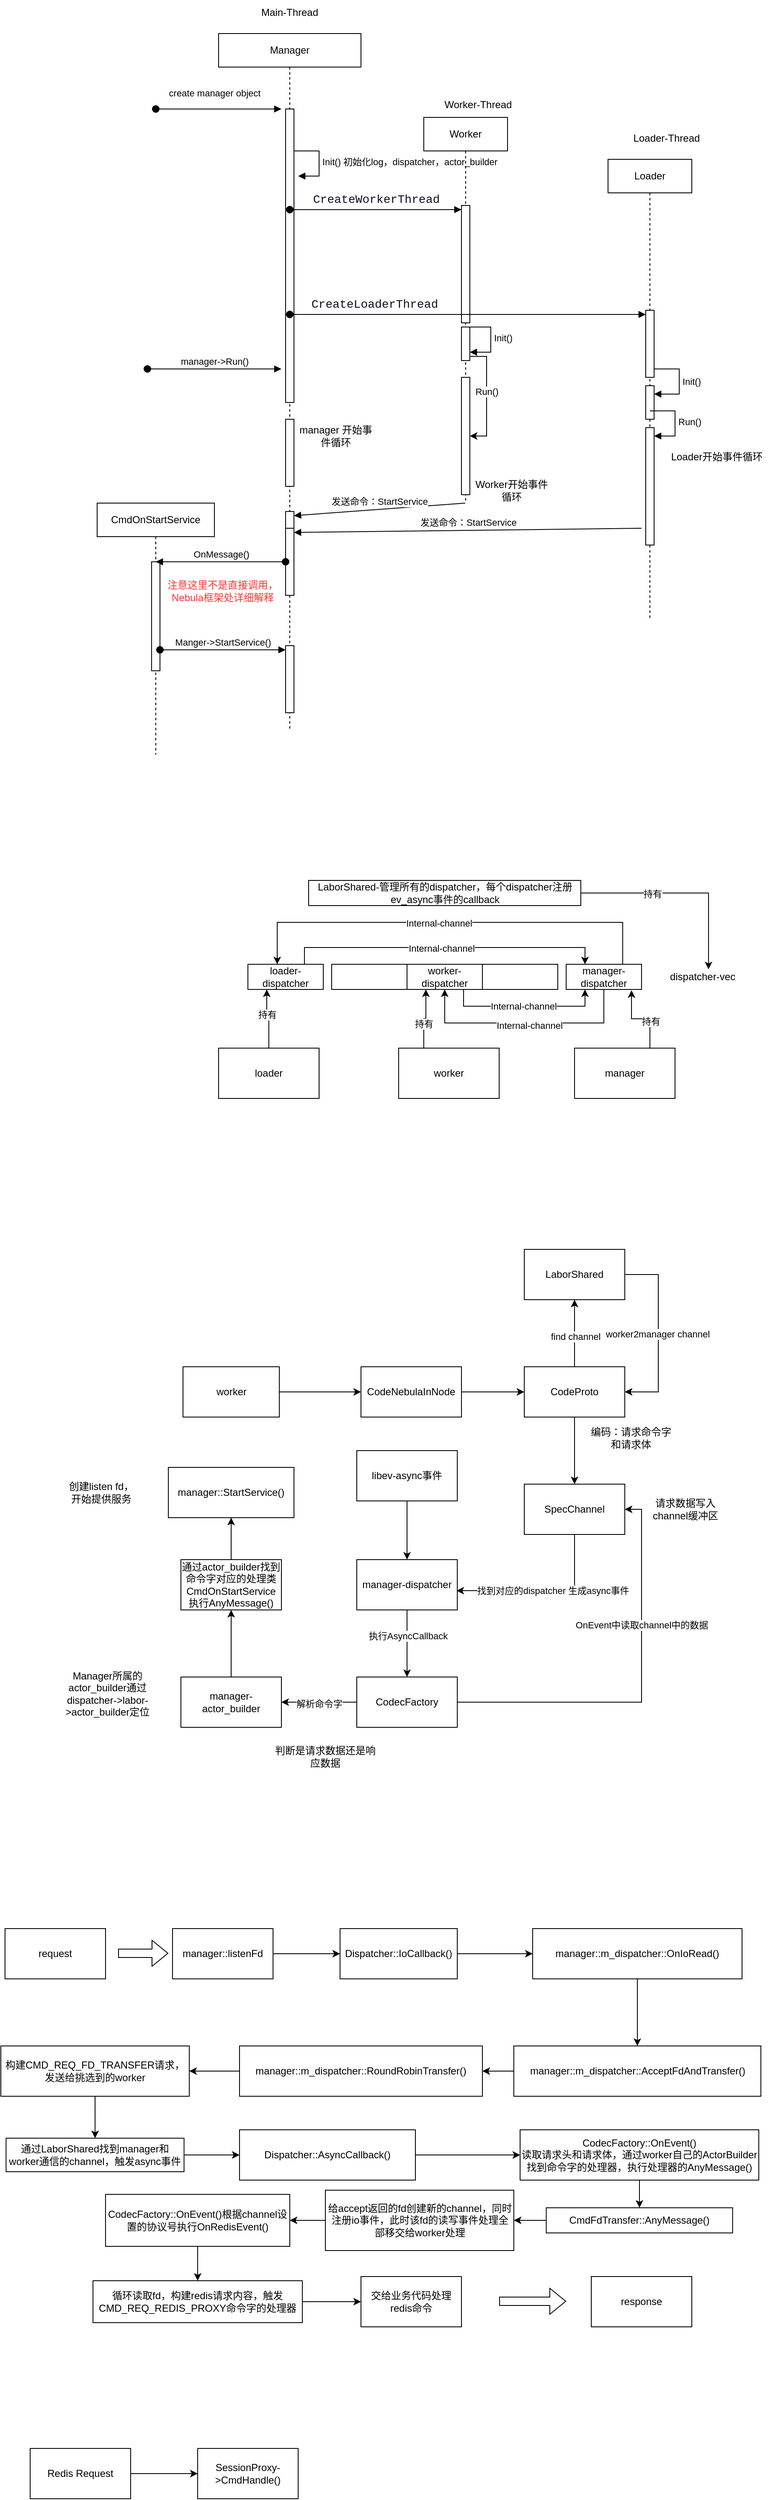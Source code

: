 <mxfile version="22.1.2" type="github">
  <diagram name="第 1 页" id="exQQPddznj57JsKQ9eLf">
    <mxGraphModel dx="2261" dy="841" grid="1" gridSize="10" guides="1" tooltips="1" connect="1" arrows="1" fold="1" page="1" pageScale="1" pageWidth="827" pageHeight="1169" math="0" shadow="0">
      <root>
        <mxCell id="0" />
        <mxCell id="1" parent="0" />
        <mxCell id="TXQwF1Fj1RK-C48ThL0Z-1" value="Manager" style="shape=umlLifeline;perimeter=lifelinePerimeter;whiteSpace=wrap;html=1;container=1;dropTarget=0;collapsible=0;recursiveResize=0;outlineConnect=0;portConstraint=eastwest;newEdgeStyle={&quot;curved&quot;:0,&quot;rounded&quot;:0};" vertex="1" parent="1">
          <mxGeometry x="5" y="300" width="170" height="830" as="geometry" />
        </mxCell>
        <mxCell id="TXQwF1Fj1RK-C48ThL0Z-2" value="" style="html=1;points=[[0,0,0,0,5],[0,1,0,0,-5],[1,0,0,0,5],[1,1,0,0,-5]];perimeter=orthogonalPerimeter;outlineConnect=0;targetShapes=umlLifeline;portConstraint=eastwest;newEdgeStyle={&quot;curved&quot;:0,&quot;rounded&quot;:0};" vertex="1" parent="TXQwF1Fj1RK-C48ThL0Z-1">
          <mxGeometry x="80" y="90" width="10" height="350" as="geometry" />
        </mxCell>
        <mxCell id="TXQwF1Fj1RK-C48ThL0Z-30" value="" style="html=1;points=[[0,0,0,0,5],[0,1,0,0,-5],[1,0,0,0,5],[1,1,0,0,-5]];perimeter=orthogonalPerimeter;outlineConnect=0;targetShapes=umlLifeline;portConstraint=eastwest;newEdgeStyle={&quot;curved&quot;:0,&quot;rounded&quot;:0};" vertex="1" parent="TXQwF1Fj1RK-C48ThL0Z-1">
          <mxGeometry x="80" y="460" width="10" height="80" as="geometry" />
        </mxCell>
        <mxCell id="TXQwF1Fj1RK-C48ThL0Z-32" value="manager 开始事件循环" style="text;html=1;strokeColor=none;fillColor=none;align=center;verticalAlign=middle;whiteSpace=wrap;rounded=0;" vertex="1" parent="TXQwF1Fj1RK-C48ThL0Z-1">
          <mxGeometry x="90" y="460" width="100" height="40" as="geometry" />
        </mxCell>
        <mxCell id="TXQwF1Fj1RK-C48ThL0Z-35" value="Init() 初始化log，dispatcher，actor_builder" style="html=1;align=left;spacingLeft=2;endArrow=block;rounded=0;edgeStyle=orthogonalEdgeStyle;curved=0;rounded=0;" edge="1" parent="TXQwF1Fj1RK-C48ThL0Z-1">
          <mxGeometry x="0.012" relative="1" as="geometry">
            <mxPoint x="90" y="140" as="sourcePoint" />
            <Array as="points">
              <mxPoint x="120" y="140" />
              <mxPoint x="120" y="170" />
            </Array>
            <mxPoint x="95" y="170" as="targetPoint" />
            <mxPoint as="offset" />
          </mxGeometry>
        </mxCell>
        <mxCell id="TXQwF1Fj1RK-C48ThL0Z-44" value="" style="html=1;points=[[0,0,0,0,5],[0,1,0,0,-5],[1,0,0,0,5],[1,1,0,0,-5]];perimeter=orthogonalPerimeter;outlineConnect=0;targetShapes=umlLifeline;portConstraint=eastwest;newEdgeStyle={&quot;curved&quot;:0,&quot;rounded&quot;:0};" vertex="1" parent="TXQwF1Fj1RK-C48ThL0Z-1">
          <mxGeometry x="80" y="570" width="10" height="80" as="geometry" />
        </mxCell>
        <mxCell id="TXQwF1Fj1RK-C48ThL0Z-3" value="Worker" style="shape=umlLifeline;perimeter=lifelinePerimeter;whiteSpace=wrap;html=1;container=1;dropTarget=0;collapsible=0;recursiveResize=0;outlineConnect=0;portConstraint=eastwest;newEdgeStyle={&quot;curved&quot;:0,&quot;rounded&quot;:0};" vertex="1" parent="1">
          <mxGeometry x="250" y="400" width="100" height="460" as="geometry" />
        </mxCell>
        <mxCell id="TXQwF1Fj1RK-C48ThL0Z-6" value="" style="html=1;points=[[0,0,0,0,5],[0,1,0,0,-5],[1,0,0,0,5],[1,1,0,0,-5]];perimeter=orthogonalPerimeter;outlineConnect=0;targetShapes=umlLifeline;portConstraint=eastwest;newEdgeStyle={&quot;curved&quot;:0,&quot;rounded&quot;:0};" vertex="1" parent="TXQwF1Fj1RK-C48ThL0Z-3">
          <mxGeometry x="45" y="105" width="10" height="140" as="geometry" />
        </mxCell>
        <mxCell id="TXQwF1Fj1RK-C48ThL0Z-11" value="" style="html=1;points=[[0,0,0,0,5],[0,1,0,0,-5],[1,0,0,0,5],[1,1,0,0,-5]];perimeter=orthogonalPerimeter;outlineConnect=0;targetShapes=umlLifeline;portConstraint=eastwest;newEdgeStyle={&quot;curved&quot;:0,&quot;rounded&quot;:0};" vertex="1" parent="TXQwF1Fj1RK-C48ThL0Z-3">
          <mxGeometry x="45" y="250" width="10" height="40" as="geometry" />
        </mxCell>
        <mxCell id="TXQwF1Fj1RK-C48ThL0Z-22" style="edgeStyle=orthogonalEdgeStyle;rounded=0;orthogonalLoop=1;jettySize=auto;html=1;curved=0;exitX=1;exitY=1;exitDx=0;exitDy=-5;exitPerimeter=0;" edge="1" parent="TXQwF1Fj1RK-C48ThL0Z-3" source="TXQwF1Fj1RK-C48ThL0Z-11" target="TXQwF1Fj1RK-C48ThL0Z-13">
          <mxGeometry relative="1" as="geometry" />
        </mxCell>
        <mxCell id="TXQwF1Fj1RK-C48ThL0Z-23" value="Run()" style="edgeLabel;html=1;align=center;verticalAlign=middle;resizable=0;points=[];" vertex="1" connectable="0" parent="TXQwF1Fj1RK-C48ThL0Z-22">
          <mxGeometry x="-0.086" relative="1" as="geometry">
            <mxPoint as="offset" />
          </mxGeometry>
        </mxCell>
        <mxCell id="TXQwF1Fj1RK-C48ThL0Z-13" value="" style="html=1;points=[[0,0,0,0,5],[0,1,0,0,-5],[1,0,0,0,5],[1,1,0,0,-5]];perimeter=orthogonalPerimeter;outlineConnect=0;targetShapes=umlLifeline;portConstraint=eastwest;newEdgeStyle={&quot;curved&quot;:0,&quot;rounded&quot;:0};" vertex="1" parent="TXQwF1Fj1RK-C48ThL0Z-3">
          <mxGeometry x="45" y="310" width="10" height="140" as="geometry" />
        </mxCell>
        <mxCell id="TXQwF1Fj1RK-C48ThL0Z-4" value="Loader" style="shape=umlLifeline;perimeter=lifelinePerimeter;whiteSpace=wrap;html=1;container=1;dropTarget=0;collapsible=0;recursiveResize=0;outlineConnect=0;portConstraint=eastwest;newEdgeStyle={&quot;curved&quot;:0,&quot;rounded&quot;:0};" vertex="1" parent="1">
          <mxGeometry x="470" y="450" width="100" height="550" as="geometry" />
        </mxCell>
        <mxCell id="TXQwF1Fj1RK-C48ThL0Z-8" value="" style="html=1;points=[[0,0,0,0,5],[0,1,0,0,-5],[1,0,0,0,5],[1,1,0,0,-5]];perimeter=orthogonalPerimeter;outlineConnect=0;targetShapes=umlLifeline;portConstraint=eastwest;newEdgeStyle={&quot;curved&quot;:0,&quot;rounded&quot;:0};" vertex="1" parent="TXQwF1Fj1RK-C48ThL0Z-4">
          <mxGeometry x="45" y="180" width="10" height="80" as="geometry" />
        </mxCell>
        <mxCell id="TXQwF1Fj1RK-C48ThL0Z-15" value="" style="html=1;points=[[0,0,0,0,5],[0,1,0,0,-5],[1,0,0,0,5],[1,1,0,0,-5]];perimeter=orthogonalPerimeter;outlineConnect=0;targetShapes=umlLifeline;portConstraint=eastwest;newEdgeStyle={&quot;curved&quot;:0,&quot;rounded&quot;:0};" vertex="1" parent="TXQwF1Fj1RK-C48ThL0Z-4">
          <mxGeometry x="45" y="270" width="10" height="40" as="geometry" />
        </mxCell>
        <mxCell id="TXQwF1Fj1RK-C48ThL0Z-16" value="Init()" style="html=1;align=left;spacingLeft=2;endArrow=block;rounded=0;edgeStyle=orthogonalEdgeStyle;curved=0;rounded=0;" edge="1" target="TXQwF1Fj1RK-C48ThL0Z-15" parent="TXQwF1Fj1RK-C48ThL0Z-4">
          <mxGeometry relative="1" as="geometry">
            <mxPoint x="55" y="250" as="sourcePoint" />
            <Array as="points">
              <mxPoint x="85" y="280" />
            </Array>
            <mxPoint as="offset" />
          </mxGeometry>
        </mxCell>
        <mxCell id="TXQwF1Fj1RK-C48ThL0Z-17" value="" style="html=1;points=[[0,0,0,0,5],[0,1,0,0,-5],[1,0,0,0,5],[1,1,0,0,-5]];perimeter=orthogonalPerimeter;outlineConnect=0;targetShapes=umlLifeline;portConstraint=eastwest;newEdgeStyle={&quot;curved&quot;:0,&quot;rounded&quot;:0};" vertex="1" parent="TXQwF1Fj1RK-C48ThL0Z-4">
          <mxGeometry x="45" y="320" width="10" height="140" as="geometry" />
        </mxCell>
        <mxCell id="TXQwF1Fj1RK-C48ThL0Z-7" value="&lt;div style=&quot;font-family: Consolas, &amp;quot;Courier New&amp;quot;, monospace; font-size: 14px; line-height: 19px;&quot;&gt;&lt;font color=&quot;#100d23&quot; style=&quot;background-color: rgb(255, 255, 255);&quot;&gt;CreateWorkerThread&lt;/font&gt;&lt;/div&gt;" style="html=1;verticalAlign=bottom;startArrow=oval;endArrow=block;startSize=8;curved=0;rounded=0;entryX=0;entryY=0;entryDx=0;entryDy=5;" edge="1" target="TXQwF1Fj1RK-C48ThL0Z-6" parent="1" source="TXQwF1Fj1RK-C48ThL0Z-1">
          <mxGeometry x="0.002" relative="1" as="geometry">
            <mxPoint x="225" y="325" as="sourcePoint" />
            <mxPoint as="offset" />
          </mxGeometry>
        </mxCell>
        <mxCell id="TXQwF1Fj1RK-C48ThL0Z-9" value="&lt;div style=&quot;font-family: Consolas, &amp;quot;Courier New&amp;quot;, monospace; font-size: 14px; line-height: 19px;&quot;&gt;&lt;font color=&quot;#100d23&quot; style=&quot;background-color: rgb(255, 255, 255);&quot;&gt;CreateLoaderThread&lt;/font&gt;&lt;/div&gt;" style="html=1;verticalAlign=bottom;startArrow=oval;endArrow=block;startSize=8;curved=0;rounded=0;entryX=0;entryY=0;entryDx=0;entryDy=5;" edge="1" target="TXQwF1Fj1RK-C48ThL0Z-8" parent="1" source="TXQwF1Fj1RK-C48ThL0Z-1">
          <mxGeometry x="-0.525" relative="1" as="geometry">
            <mxPoint x="445" y="415" as="sourcePoint" />
            <mxPoint as="offset" />
          </mxGeometry>
        </mxCell>
        <mxCell id="TXQwF1Fj1RK-C48ThL0Z-19" value="Main-Thread" style="text;html=1;strokeColor=none;fillColor=none;align=center;verticalAlign=middle;whiteSpace=wrap;rounded=0;" vertex="1" parent="1">
          <mxGeometry x="40" y="260" width="100" height="30" as="geometry" />
        </mxCell>
        <mxCell id="TXQwF1Fj1RK-C48ThL0Z-20" value="Worker-Thread" style="text;html=1;strokeColor=none;fillColor=none;align=center;verticalAlign=middle;whiteSpace=wrap;rounded=0;" vertex="1" parent="1">
          <mxGeometry x="260" y="370" width="110" height="30" as="geometry" />
        </mxCell>
        <mxCell id="TXQwF1Fj1RK-C48ThL0Z-21" value="Loader-Thread" style="text;html=1;strokeColor=none;fillColor=none;align=center;verticalAlign=middle;whiteSpace=wrap;rounded=0;" vertex="1" parent="1">
          <mxGeometry x="490" y="410" width="100" height="30" as="geometry" />
        </mxCell>
        <mxCell id="TXQwF1Fj1RK-C48ThL0Z-28" value="create manager object" style="html=1;verticalAlign=bottom;startArrow=oval;startFill=1;endArrow=block;startSize=8;curved=0;rounded=0;" edge="1" parent="1">
          <mxGeometry x="-0.067" y="10" width="60" relative="1" as="geometry">
            <mxPoint x="-70" y="390" as="sourcePoint" />
            <mxPoint x="80" y="390" as="targetPoint" />
            <mxPoint as="offset" />
          </mxGeometry>
        </mxCell>
        <mxCell id="TXQwF1Fj1RK-C48ThL0Z-31" value="manager-&amp;gt;Run()" style="html=1;verticalAlign=bottom;startArrow=oval;startFill=1;endArrow=block;startSize=8;curved=0;rounded=0;" edge="1" parent="1">
          <mxGeometry width="60" relative="1" as="geometry">
            <mxPoint x="-80" y="700" as="sourcePoint" />
            <mxPoint x="80" y="700" as="targetPoint" />
          </mxGeometry>
        </mxCell>
        <mxCell id="TXQwF1Fj1RK-C48ThL0Z-37" value="Init()" style="html=1;align=left;spacingLeft=2;endArrow=block;rounded=0;edgeStyle=orthogonalEdgeStyle;curved=0;rounded=0;" edge="1" parent="1">
          <mxGeometry relative="1" as="geometry">
            <mxPoint x="300" y="650" as="sourcePoint" />
            <Array as="points">
              <mxPoint x="330" y="680" />
            </Array>
            <mxPoint x="305" y="680" as="targetPoint" />
          </mxGeometry>
        </mxCell>
        <mxCell id="TXQwF1Fj1RK-C48ThL0Z-41" value="Run()" style="html=1;align=left;spacingLeft=2;endArrow=block;rounded=0;edgeStyle=orthogonalEdgeStyle;curved=0;rounded=0;" edge="1" parent="1">
          <mxGeometry relative="1" as="geometry">
            <mxPoint x="520" y="750" as="sourcePoint" />
            <Array as="points">
              <mxPoint x="550" y="780" />
            </Array>
            <mxPoint x="525" y="780" as="targetPoint" />
          </mxGeometry>
        </mxCell>
        <mxCell id="TXQwF1Fj1RK-C48ThL0Z-42" value="Worker开始事件循环" style="text;html=1;strokeColor=none;fillColor=none;align=center;verticalAlign=middle;whiteSpace=wrap;rounded=0;" vertex="1" parent="1">
          <mxGeometry x="310" y="830" width="90" height="30" as="geometry" />
        </mxCell>
        <mxCell id="TXQwF1Fj1RK-C48ThL0Z-43" value="Loader开始事件循环" style="text;html=1;strokeColor=none;fillColor=none;align=center;verticalAlign=middle;whiteSpace=wrap;rounded=0;" vertex="1" parent="1">
          <mxGeometry x="540" y="790" width="120" height="30" as="geometry" />
        </mxCell>
        <mxCell id="TXQwF1Fj1RK-C48ThL0Z-45" value="发送命令：StartService" style="html=1;verticalAlign=bottom;endArrow=block;curved=0;rounded=0;entryX=1;entryY=0;entryDx=0;entryDy=5;" edge="1" target="TXQwF1Fj1RK-C48ThL0Z-44" parent="1" source="TXQwF1Fj1RK-C48ThL0Z-3">
          <mxGeometry relative="1" as="geometry">
            <mxPoint x="165" y="805" as="sourcePoint" />
          </mxGeometry>
        </mxCell>
        <mxCell id="TXQwF1Fj1RK-C48ThL0Z-47" value="" style="html=1;points=[[0,0,0,0,5],[0,1,0,0,-5],[1,0,0,0,5],[1,1,0,0,-5]];perimeter=orthogonalPerimeter;outlineConnect=0;targetShapes=umlLifeline;portConstraint=eastwest;newEdgeStyle={&quot;curved&quot;:0,&quot;rounded&quot;:0};" vertex="1" parent="1">
          <mxGeometry x="85" y="890" width="10" height="80" as="geometry" />
        </mxCell>
        <mxCell id="TXQwF1Fj1RK-C48ThL0Z-48" value="发送命令：StartService" style="html=1;verticalAlign=bottom;endArrow=block;curved=0;rounded=0;entryX=1;entryY=0;entryDx=0;entryDy=5;" edge="1" target="TXQwF1Fj1RK-C48ThL0Z-47" parent="1">
          <mxGeometry relative="1" as="geometry">
            <mxPoint x="510" y="890" as="sourcePoint" />
          </mxGeometry>
        </mxCell>
        <mxCell id="TXQwF1Fj1RK-C48ThL0Z-51" value="CmdOnStartService" style="shape=umlLifeline;perimeter=lifelinePerimeter;whiteSpace=wrap;html=1;container=1;dropTarget=0;collapsible=0;recursiveResize=0;outlineConnect=0;portConstraint=eastwest;newEdgeStyle={&quot;curved&quot;:0,&quot;rounded&quot;:0};" vertex="1" parent="1">
          <mxGeometry x="-140" y="860" width="140" height="300" as="geometry" />
        </mxCell>
        <mxCell id="TXQwF1Fj1RK-C48ThL0Z-53" value="" style="html=1;points=[[0,0,0,0,5],[0,1,0,0,-5],[1,0,0,0,5],[1,1,0,0,-5]];perimeter=orthogonalPerimeter;outlineConnect=0;targetShapes=umlLifeline;portConstraint=eastwest;newEdgeStyle={&quot;curved&quot;:0,&quot;rounded&quot;:0};" vertex="1" parent="TXQwF1Fj1RK-C48ThL0Z-51">
          <mxGeometry x="65" y="70" width="10" height="130" as="geometry" />
        </mxCell>
        <mxCell id="TXQwF1Fj1RK-C48ThL0Z-52" value="OnMessage()" style="html=1;verticalAlign=bottom;startArrow=oval;startFill=1;endArrow=block;startSize=8;curved=0;rounded=0;" edge="1" parent="1" source="TXQwF1Fj1RK-C48ThL0Z-47" target="TXQwF1Fj1RK-C48ThL0Z-51">
          <mxGeometry width="60" relative="1" as="geometry">
            <mxPoint x="-10" y="990" as="sourcePoint" />
            <mxPoint x="30" y="1060" as="targetPoint" />
          </mxGeometry>
        </mxCell>
        <mxCell id="TXQwF1Fj1RK-C48ThL0Z-54" value="&lt;font color=&quot;#ff3333&quot;&gt;注意这里不是直接调用，Nebula框架处详细解释&lt;/font&gt;" style="text;html=1;strokeColor=none;fillColor=none;align=center;verticalAlign=middle;whiteSpace=wrap;rounded=0;" vertex="1" parent="1">
          <mxGeometry x="-65" y="940" width="150" height="50" as="geometry" />
        </mxCell>
        <mxCell id="TXQwF1Fj1RK-C48ThL0Z-55" value="" style="html=1;points=[[0,0,0,0,5],[0,1,0,0,-5],[1,0,0,0,5],[1,1,0,0,-5]];perimeter=orthogonalPerimeter;outlineConnect=0;targetShapes=umlLifeline;portConstraint=eastwest;newEdgeStyle={&quot;curved&quot;:0,&quot;rounded&quot;:0};" vertex="1" parent="1">
          <mxGeometry x="85" y="1030" width="10" height="80" as="geometry" />
        </mxCell>
        <mxCell id="TXQwF1Fj1RK-C48ThL0Z-56" value="Manger-&amp;gt;StartService()" style="html=1;verticalAlign=bottom;startArrow=oval;endArrow=block;startSize=8;curved=0;rounded=0;entryX=0;entryY=0;entryDx=0;entryDy=5;" edge="1" target="TXQwF1Fj1RK-C48ThL0Z-55" parent="1">
          <mxGeometry relative="1" as="geometry">
            <mxPoint x="-65" y="1035" as="sourcePoint" />
            <mxPoint as="offset" />
          </mxGeometry>
        </mxCell>
        <mxCell id="TXQwF1Fj1RK-C48ThL0Z-57" value="LaborShared-管理所有的dispatcher，每个dispatcher注册ev_async事件的callback" style="rounded=0;whiteSpace=wrap;html=1;" vertex="1" parent="1">
          <mxGeometry x="112.5" y="1310" width="325" height="30" as="geometry" />
        </mxCell>
        <mxCell id="TXQwF1Fj1RK-C48ThL0Z-58" value="" style="rounded=0;whiteSpace=wrap;html=1;" vertex="1" parent="1">
          <mxGeometry x="140" y="1410" width="270" height="30" as="geometry" />
        </mxCell>
        <mxCell id="TXQwF1Fj1RK-C48ThL0Z-72" style="edgeStyle=orthogonalEdgeStyle;rounded=0;orthogonalLoop=1;jettySize=auto;html=1;exitX=0.75;exitY=0;exitDx=0;exitDy=0;entryX=0.25;entryY=0;entryDx=0;entryDy=0;" edge="1" parent="1" source="TXQwF1Fj1RK-C48ThL0Z-59" target="TXQwF1Fj1RK-C48ThL0Z-61">
          <mxGeometry relative="1" as="geometry" />
        </mxCell>
        <mxCell id="TXQwF1Fj1RK-C48ThL0Z-74" value="Internal-channel" style="edgeLabel;html=1;align=center;verticalAlign=middle;resizable=0;points=[];" vertex="1" connectable="0" parent="TXQwF1Fj1RK-C48ThL0Z-72">
          <mxGeometry x="-0.027" y="-1" relative="1" as="geometry">
            <mxPoint x="1" as="offset" />
          </mxGeometry>
        </mxCell>
        <mxCell id="TXQwF1Fj1RK-C48ThL0Z-59" value="loader-dispatcher" style="rounded=0;whiteSpace=wrap;html=1;" vertex="1" parent="1">
          <mxGeometry x="40" y="1410" width="90" height="30" as="geometry" />
        </mxCell>
        <mxCell id="TXQwF1Fj1RK-C48ThL0Z-66" style="edgeStyle=orthogonalEdgeStyle;rounded=0;orthogonalLoop=1;jettySize=auto;html=1;exitX=0.75;exitY=1;exitDx=0;exitDy=0;entryX=0.25;entryY=1;entryDx=0;entryDy=0;" edge="1" parent="1" source="TXQwF1Fj1RK-C48ThL0Z-60" target="TXQwF1Fj1RK-C48ThL0Z-61">
          <mxGeometry relative="1" as="geometry" />
        </mxCell>
        <mxCell id="TXQwF1Fj1RK-C48ThL0Z-67" value="Internal-channel" style="edgeLabel;html=1;align=center;verticalAlign=middle;resizable=0;points=[];" vertex="1" connectable="0" parent="TXQwF1Fj1RK-C48ThL0Z-66">
          <mxGeometry x="-0.011" relative="1" as="geometry">
            <mxPoint as="offset" />
          </mxGeometry>
        </mxCell>
        <mxCell id="TXQwF1Fj1RK-C48ThL0Z-60" value="worker-dispatcher" style="rounded=0;whiteSpace=wrap;html=1;" vertex="1" parent="1">
          <mxGeometry x="230" y="1410" width="90" height="30" as="geometry" />
        </mxCell>
        <mxCell id="TXQwF1Fj1RK-C48ThL0Z-68" style="edgeStyle=orthogonalEdgeStyle;rounded=0;orthogonalLoop=1;jettySize=auto;html=1;exitX=0.5;exitY=1;exitDx=0;exitDy=0;entryX=0.5;entryY=1;entryDx=0;entryDy=0;" edge="1" parent="1" source="TXQwF1Fj1RK-C48ThL0Z-61" target="TXQwF1Fj1RK-C48ThL0Z-60">
          <mxGeometry relative="1" as="geometry">
            <Array as="points">
              <mxPoint x="465" y="1480" />
              <mxPoint x="275" y="1480" />
            </Array>
          </mxGeometry>
        </mxCell>
        <mxCell id="TXQwF1Fj1RK-C48ThL0Z-69" value="Internal-channel" style="edgeLabel;html=1;align=center;verticalAlign=middle;resizable=0;points=[];" vertex="1" connectable="0" parent="TXQwF1Fj1RK-C48ThL0Z-68">
          <mxGeometry x="-0.044" y="3" relative="1" as="geometry">
            <mxPoint as="offset" />
          </mxGeometry>
        </mxCell>
        <mxCell id="TXQwF1Fj1RK-C48ThL0Z-61" value="manager-dispatcher" style="rounded=0;whiteSpace=wrap;html=1;" vertex="1" parent="1">
          <mxGeometry x="420" y="1410" width="90" height="30" as="geometry" />
        </mxCell>
        <mxCell id="TXQwF1Fj1RK-C48ThL0Z-62" value="dispatcher-vec" style="text;html=1;strokeColor=none;fillColor=none;align=center;verticalAlign=middle;whiteSpace=wrap;rounded=0;" vertex="1" parent="1">
          <mxGeometry x="530" y="1415" width="106" height="20" as="geometry" />
        </mxCell>
        <mxCell id="TXQwF1Fj1RK-C48ThL0Z-73" style="edgeStyle=orthogonalEdgeStyle;rounded=0;orthogonalLoop=1;jettySize=auto;html=1;exitX=0.75;exitY=0;exitDx=0;exitDy=0;entryX=0.389;entryY=0;entryDx=0;entryDy=0;entryPerimeter=0;" edge="1" parent="1" source="TXQwF1Fj1RK-C48ThL0Z-61" target="TXQwF1Fj1RK-C48ThL0Z-59">
          <mxGeometry relative="1" as="geometry">
            <Array as="points">
              <mxPoint x="488" y="1360" />
              <mxPoint x="75" y="1360" />
            </Array>
          </mxGeometry>
        </mxCell>
        <mxCell id="TXQwF1Fj1RK-C48ThL0Z-75" value="Internal-channel" style="edgeLabel;html=1;align=center;verticalAlign=middle;resizable=0;points=[];" vertex="1" connectable="0" parent="TXQwF1Fj1RK-C48ThL0Z-73">
          <mxGeometry x="0.052" y="1" relative="1" as="geometry">
            <mxPoint as="offset" />
          </mxGeometry>
        </mxCell>
        <mxCell id="TXQwF1Fj1RK-C48ThL0Z-76" value="manager" style="rounded=0;whiteSpace=wrap;html=1;" vertex="1" parent="1">
          <mxGeometry x="430" y="1510" width="120" height="60" as="geometry" />
        </mxCell>
        <mxCell id="TXQwF1Fj1RK-C48ThL0Z-79" style="edgeStyle=orthogonalEdgeStyle;rounded=0;orthogonalLoop=1;jettySize=auto;html=1;exitX=0.5;exitY=0;exitDx=0;exitDy=0;entryX=0.25;entryY=1;entryDx=0;entryDy=0;" edge="1" parent="1" source="TXQwF1Fj1RK-C48ThL0Z-77" target="TXQwF1Fj1RK-C48ThL0Z-59">
          <mxGeometry relative="1" as="geometry" />
        </mxCell>
        <mxCell id="TXQwF1Fj1RK-C48ThL0Z-80" value="持有" style="edgeLabel;html=1;align=center;verticalAlign=middle;resizable=0;points=[];" vertex="1" connectable="0" parent="TXQwF1Fj1RK-C48ThL0Z-79">
          <mxGeometry x="0.172" y="1" relative="1" as="geometry">
            <mxPoint x="1" as="offset" />
          </mxGeometry>
        </mxCell>
        <mxCell id="TXQwF1Fj1RK-C48ThL0Z-77" value="loader" style="rounded=0;whiteSpace=wrap;html=1;" vertex="1" parent="1">
          <mxGeometry x="5" y="1510" width="120" height="60" as="geometry" />
        </mxCell>
        <mxCell id="TXQwF1Fj1RK-C48ThL0Z-81" style="edgeStyle=orthogonalEdgeStyle;rounded=0;orthogonalLoop=1;jettySize=auto;html=1;exitX=0.25;exitY=0;exitDx=0;exitDy=0;entryX=0.25;entryY=1;entryDx=0;entryDy=0;" edge="1" parent="1" source="TXQwF1Fj1RK-C48ThL0Z-78" target="TXQwF1Fj1RK-C48ThL0Z-60">
          <mxGeometry relative="1" as="geometry" />
        </mxCell>
        <mxCell id="TXQwF1Fj1RK-C48ThL0Z-82" value="持有" style="edgeLabel;html=1;align=center;verticalAlign=middle;resizable=0;points=[];" vertex="1" connectable="0" parent="TXQwF1Fj1RK-C48ThL0Z-81">
          <mxGeometry x="-0.2" relative="1" as="geometry">
            <mxPoint as="offset" />
          </mxGeometry>
        </mxCell>
        <mxCell id="TXQwF1Fj1RK-C48ThL0Z-78" value="worker" style="rounded=0;whiteSpace=wrap;html=1;" vertex="1" parent="1">
          <mxGeometry x="220" y="1510" width="120" height="60" as="geometry" />
        </mxCell>
        <mxCell id="TXQwF1Fj1RK-C48ThL0Z-83" style="edgeStyle=orthogonalEdgeStyle;rounded=0;orthogonalLoop=1;jettySize=auto;html=1;exitX=0.75;exitY=0;exitDx=0;exitDy=0;entryX=0.867;entryY=1.033;entryDx=0;entryDy=0;entryPerimeter=0;" edge="1" parent="1" source="TXQwF1Fj1RK-C48ThL0Z-76" target="TXQwF1Fj1RK-C48ThL0Z-61">
          <mxGeometry relative="1" as="geometry" />
        </mxCell>
        <mxCell id="TXQwF1Fj1RK-C48ThL0Z-84" value="持有" style="edgeLabel;html=1;align=center;verticalAlign=middle;resizable=0;points=[];" vertex="1" connectable="0" parent="TXQwF1Fj1RK-C48ThL0Z-83">
          <mxGeometry x="-0.297" y="-1" relative="1" as="geometry">
            <mxPoint as="offset" />
          </mxGeometry>
        </mxCell>
        <mxCell id="TXQwF1Fj1RK-C48ThL0Z-85" style="edgeStyle=orthogonalEdgeStyle;rounded=0;orthogonalLoop=1;jettySize=auto;html=1;exitX=1;exitY=0.5;exitDx=0;exitDy=0;entryX=0.566;entryY=0.05;entryDx=0;entryDy=0;entryPerimeter=0;" edge="1" parent="1" source="TXQwF1Fj1RK-C48ThL0Z-57" target="TXQwF1Fj1RK-C48ThL0Z-62">
          <mxGeometry relative="1" as="geometry" />
        </mxCell>
        <mxCell id="TXQwF1Fj1RK-C48ThL0Z-86" value="持有" style="edgeLabel;html=1;align=center;verticalAlign=middle;resizable=0;points=[];" vertex="1" connectable="0" parent="TXQwF1Fj1RK-C48ThL0Z-85">
          <mxGeometry x="-0.298" y="-1" relative="1" as="geometry">
            <mxPoint as="offset" />
          </mxGeometry>
        </mxCell>
        <mxCell id="TXQwF1Fj1RK-C48ThL0Z-91" style="edgeStyle=orthogonalEdgeStyle;rounded=0;orthogonalLoop=1;jettySize=auto;html=1;exitX=1;exitY=0.5;exitDx=0;exitDy=0;entryX=0;entryY=0.5;entryDx=0;entryDy=0;" edge="1" parent="1" source="TXQwF1Fj1RK-C48ThL0Z-87" target="TXQwF1Fj1RK-C48ThL0Z-90">
          <mxGeometry relative="1" as="geometry" />
        </mxCell>
        <mxCell id="TXQwF1Fj1RK-C48ThL0Z-87" value="worker" style="rounded=0;whiteSpace=wrap;html=1;" vertex="1" parent="1">
          <mxGeometry x="-37.5" y="1890" width="115" height="60" as="geometry" />
        </mxCell>
        <mxCell id="TXQwF1Fj1RK-C48ThL0Z-94" style="edgeStyle=orthogonalEdgeStyle;rounded=0;orthogonalLoop=1;jettySize=auto;html=1;exitX=1;exitY=0.5;exitDx=0;exitDy=0;entryX=0;entryY=0.5;entryDx=0;entryDy=0;" edge="1" parent="1" source="TXQwF1Fj1RK-C48ThL0Z-90" target="TXQwF1Fj1RK-C48ThL0Z-93">
          <mxGeometry relative="1" as="geometry" />
        </mxCell>
        <mxCell id="TXQwF1Fj1RK-C48ThL0Z-90" value="CodeNebulaInNode" style="rounded=0;whiteSpace=wrap;html=1;" vertex="1" parent="1">
          <mxGeometry x="175" y="1890" width="120" height="60" as="geometry" />
        </mxCell>
        <mxCell id="TXQwF1Fj1RK-C48ThL0Z-96" value="" style="edgeStyle=orthogonalEdgeStyle;rounded=0;orthogonalLoop=1;jettySize=auto;html=1;" edge="1" parent="1" source="TXQwF1Fj1RK-C48ThL0Z-93" target="TXQwF1Fj1RK-C48ThL0Z-95">
          <mxGeometry relative="1" as="geometry" />
        </mxCell>
        <mxCell id="TXQwF1Fj1RK-C48ThL0Z-99" value="find channel" style="edgeLabel;html=1;align=center;verticalAlign=middle;resizable=0;points=[];" vertex="1" connectable="0" parent="TXQwF1Fj1RK-C48ThL0Z-96">
          <mxGeometry x="-0.1" y="-1" relative="1" as="geometry">
            <mxPoint as="offset" />
          </mxGeometry>
        </mxCell>
        <mxCell id="TXQwF1Fj1RK-C48ThL0Z-102" value="" style="edgeStyle=orthogonalEdgeStyle;rounded=0;orthogonalLoop=1;jettySize=auto;html=1;" edge="1" parent="1" source="TXQwF1Fj1RK-C48ThL0Z-93">
          <mxGeometry relative="1" as="geometry">
            <mxPoint x="430" y="2030" as="targetPoint" />
          </mxGeometry>
        </mxCell>
        <mxCell id="TXQwF1Fj1RK-C48ThL0Z-93" value="CodeProto" style="rounded=0;whiteSpace=wrap;html=1;" vertex="1" parent="1">
          <mxGeometry x="370" y="1890" width="120" height="60" as="geometry" />
        </mxCell>
        <mxCell id="TXQwF1Fj1RK-C48ThL0Z-97" style="edgeStyle=orthogonalEdgeStyle;rounded=0;orthogonalLoop=1;jettySize=auto;html=1;exitX=1;exitY=0.5;exitDx=0;exitDy=0;entryX=1;entryY=0.5;entryDx=0;entryDy=0;" edge="1" parent="1" source="TXQwF1Fj1RK-C48ThL0Z-95" target="TXQwF1Fj1RK-C48ThL0Z-93">
          <mxGeometry relative="1" as="geometry">
            <Array as="points">
              <mxPoint x="530" y="1780" />
              <mxPoint x="530" y="1920" />
            </Array>
          </mxGeometry>
        </mxCell>
        <mxCell id="TXQwF1Fj1RK-C48ThL0Z-98" value="worker2manager channel" style="edgeLabel;html=1;align=center;verticalAlign=middle;resizable=0;points=[];" vertex="1" connectable="0" parent="TXQwF1Fj1RK-C48ThL0Z-97">
          <mxGeometry x="0.009" y="-1" relative="1" as="geometry">
            <mxPoint as="offset" />
          </mxGeometry>
        </mxCell>
        <mxCell id="TXQwF1Fj1RK-C48ThL0Z-95" value="LaborShared" style="rounded=0;whiteSpace=wrap;html=1;" vertex="1" parent="1">
          <mxGeometry x="370" y="1750" width="120" height="60" as="geometry" />
        </mxCell>
        <mxCell id="TXQwF1Fj1RK-C48ThL0Z-107" value="" style="edgeStyle=orthogonalEdgeStyle;rounded=0;orthogonalLoop=1;jettySize=auto;html=1;entryX=0.992;entryY=0.617;entryDx=0;entryDy=0;entryPerimeter=0;exitX=0.5;exitY=1;exitDx=0;exitDy=0;" edge="1" parent="1" source="TXQwF1Fj1RK-C48ThL0Z-103" target="TXQwF1Fj1RK-C48ThL0Z-110">
          <mxGeometry relative="1" as="geometry" />
        </mxCell>
        <mxCell id="TXQwF1Fj1RK-C48ThL0Z-108" value="找到对应的dispatcher 生成async事件" style="edgeLabel;html=1;align=center;verticalAlign=middle;resizable=0;points=[];" vertex="1" connectable="0" parent="TXQwF1Fj1RK-C48ThL0Z-107">
          <mxGeometry x="-0.1" relative="1" as="geometry">
            <mxPoint as="offset" />
          </mxGeometry>
        </mxCell>
        <mxCell id="TXQwF1Fj1RK-C48ThL0Z-103" value="SpecChannel" style="rounded=0;whiteSpace=wrap;html=1;" vertex="1" parent="1">
          <mxGeometry x="370" y="2030" width="120" height="60" as="geometry" />
        </mxCell>
        <mxCell id="TXQwF1Fj1RK-C48ThL0Z-104" value="请求数据写入channel缓冲区" style="text;html=1;strokeColor=none;fillColor=none;align=center;verticalAlign=middle;whiteSpace=wrap;rounded=0;" vertex="1" parent="1">
          <mxGeometry x="510" y="2037.5" width="105" height="45" as="geometry" />
        </mxCell>
        <mxCell id="TXQwF1Fj1RK-C48ThL0Z-105" value="编码：请求命令字和请求体" style="text;html=1;strokeColor=none;fillColor=none;align=center;verticalAlign=middle;whiteSpace=wrap;rounded=0;" vertex="1" parent="1">
          <mxGeometry x="445" y="1960" width="105" height="30" as="geometry" />
        </mxCell>
        <mxCell id="TXQwF1Fj1RK-C48ThL0Z-113" style="edgeStyle=orthogonalEdgeStyle;rounded=0;orthogonalLoop=1;jettySize=auto;html=1;exitX=0.5;exitY=1;exitDx=0;exitDy=0;" edge="1" parent="1" source="TXQwF1Fj1RK-C48ThL0Z-106" target="TXQwF1Fj1RK-C48ThL0Z-110">
          <mxGeometry relative="1" as="geometry" />
        </mxCell>
        <mxCell id="TXQwF1Fj1RK-C48ThL0Z-106" value="libev-async事件" style="whiteSpace=wrap;html=1;rounded=0;" vertex="1" parent="1">
          <mxGeometry x="170" y="1990" width="120" height="60" as="geometry" />
        </mxCell>
        <mxCell id="TXQwF1Fj1RK-C48ThL0Z-116" value="" style="edgeStyle=orthogonalEdgeStyle;rounded=0;orthogonalLoop=1;jettySize=auto;html=1;" edge="1" parent="1" source="TXQwF1Fj1RK-C48ThL0Z-110" target="TXQwF1Fj1RK-C48ThL0Z-115">
          <mxGeometry relative="1" as="geometry" />
        </mxCell>
        <mxCell id="TXQwF1Fj1RK-C48ThL0Z-117" value="执行AsyncCallback" style="edgeLabel;html=1;align=center;verticalAlign=middle;resizable=0;points=[];" vertex="1" connectable="0" parent="TXQwF1Fj1RK-C48ThL0Z-116">
          <mxGeometry x="-0.225" y="1" relative="1" as="geometry">
            <mxPoint as="offset" />
          </mxGeometry>
        </mxCell>
        <mxCell id="TXQwF1Fj1RK-C48ThL0Z-110" value="manager-dispatcher" style="rounded=0;whiteSpace=wrap;html=1;" vertex="1" parent="1">
          <mxGeometry x="170" y="2120" width="120" height="60" as="geometry" />
        </mxCell>
        <mxCell id="TXQwF1Fj1RK-C48ThL0Z-121" style="edgeStyle=orthogonalEdgeStyle;rounded=0;orthogonalLoop=1;jettySize=auto;html=1;exitX=1;exitY=0.5;exitDx=0;exitDy=0;entryX=1;entryY=0.5;entryDx=0;entryDy=0;" edge="1" parent="1" source="TXQwF1Fj1RK-C48ThL0Z-115" target="TXQwF1Fj1RK-C48ThL0Z-103">
          <mxGeometry relative="1" as="geometry" />
        </mxCell>
        <mxCell id="TXQwF1Fj1RK-C48ThL0Z-122" value="OnEvent中读取channel中的数据" style="edgeLabel;html=1;align=center;verticalAlign=middle;resizable=0;points=[];" vertex="1" connectable="0" parent="TXQwF1Fj1RK-C48ThL0Z-121">
          <mxGeometry x="0.328" relative="1" as="geometry">
            <mxPoint as="offset" />
          </mxGeometry>
        </mxCell>
        <mxCell id="TXQwF1Fj1RK-C48ThL0Z-124" value="" style="edgeStyle=orthogonalEdgeStyle;rounded=0;orthogonalLoop=1;jettySize=auto;html=1;" edge="1" parent="1" source="TXQwF1Fj1RK-C48ThL0Z-115" target="TXQwF1Fj1RK-C48ThL0Z-123">
          <mxGeometry relative="1" as="geometry" />
        </mxCell>
        <mxCell id="TXQwF1Fj1RK-C48ThL0Z-125" value="解析命令字" style="edgeLabel;html=1;align=center;verticalAlign=middle;resizable=0;points=[];" vertex="1" connectable="0" parent="TXQwF1Fj1RK-C48ThL0Z-124">
          <mxGeometry y="2" relative="1" as="geometry">
            <mxPoint as="offset" />
          </mxGeometry>
        </mxCell>
        <mxCell id="TXQwF1Fj1RK-C48ThL0Z-115" value="CodecFactory" style="whiteSpace=wrap;html=1;rounded=0;" vertex="1" parent="1">
          <mxGeometry x="170" y="2260" width="120" height="60" as="geometry" />
        </mxCell>
        <mxCell id="TXQwF1Fj1RK-C48ThL0Z-130" value="" style="edgeStyle=orthogonalEdgeStyle;rounded=0;orthogonalLoop=1;jettySize=auto;html=1;" edge="1" parent="1" source="TXQwF1Fj1RK-C48ThL0Z-123" target="TXQwF1Fj1RK-C48ThL0Z-129">
          <mxGeometry relative="1" as="geometry" />
        </mxCell>
        <mxCell id="TXQwF1Fj1RK-C48ThL0Z-123" value="manager-actor_builder" style="whiteSpace=wrap;html=1;rounded=0;" vertex="1" parent="1">
          <mxGeometry x="-40" y="2260" width="120" height="60" as="geometry" />
        </mxCell>
        <mxCell id="TXQwF1Fj1RK-C48ThL0Z-127" value="判断是请求数据还是响应数据" style="text;html=1;strokeColor=none;fillColor=none;align=center;verticalAlign=middle;whiteSpace=wrap;rounded=0;" vertex="1" parent="1">
          <mxGeometry x="70" y="2330" width="125" height="50" as="geometry" />
        </mxCell>
        <mxCell id="TXQwF1Fj1RK-C48ThL0Z-128" value="Manager所属的actor_builder通过dispatcher-&amp;gt;labor-&amp;gt;actor_builder定位" style="text;html=1;strokeColor=none;fillColor=none;align=center;verticalAlign=middle;whiteSpace=wrap;rounded=0;" vertex="1" parent="1">
          <mxGeometry x="-180" y="2240" width="105" height="80" as="geometry" />
        </mxCell>
        <mxCell id="TXQwF1Fj1RK-C48ThL0Z-132" value="" style="edgeStyle=orthogonalEdgeStyle;rounded=0;orthogonalLoop=1;jettySize=auto;html=1;" edge="1" parent="1" source="TXQwF1Fj1RK-C48ThL0Z-129" target="TXQwF1Fj1RK-C48ThL0Z-131">
          <mxGeometry relative="1" as="geometry" />
        </mxCell>
        <mxCell id="TXQwF1Fj1RK-C48ThL0Z-129" value="通过actor_builder找到命令字对应的处理类CmdOnStartService执行AnyMessage()" style="whiteSpace=wrap;html=1;rounded=0;" vertex="1" parent="1">
          <mxGeometry x="-40" y="2120" width="120" height="60" as="geometry" />
        </mxCell>
        <mxCell id="TXQwF1Fj1RK-C48ThL0Z-131" value="manager::StartService()" style="whiteSpace=wrap;html=1;rounded=0;" vertex="1" parent="1">
          <mxGeometry x="-55" y="2010" width="150" height="60" as="geometry" />
        </mxCell>
        <mxCell id="TXQwF1Fj1RK-C48ThL0Z-133" value="创建listen fd，开始提供服务" style="text;html=1;strokeColor=none;fillColor=none;align=center;verticalAlign=middle;whiteSpace=wrap;rounded=0;" vertex="1" parent="1">
          <mxGeometry x="-180" y="2020" width="90" height="40" as="geometry" />
        </mxCell>
        <mxCell id="TXQwF1Fj1RK-C48ThL0Z-138" value="" style="edgeStyle=orthogonalEdgeStyle;rounded=0;orthogonalLoop=1;jettySize=auto;html=1;" edge="1" parent="1" source="TXQwF1Fj1RK-C48ThL0Z-134" target="TXQwF1Fj1RK-C48ThL0Z-137">
          <mxGeometry relative="1" as="geometry" />
        </mxCell>
        <mxCell id="TXQwF1Fj1RK-C48ThL0Z-134" value="manager::listenFd" style="rounded=0;whiteSpace=wrap;html=1;" vertex="1" parent="1">
          <mxGeometry x="-50" y="2560" width="120" height="60" as="geometry" />
        </mxCell>
        <mxCell id="TXQwF1Fj1RK-C48ThL0Z-135" value="" style="shape=flexArrow;endArrow=classic;html=1;rounded=0;" edge="1" parent="1">
          <mxGeometry width="50" height="50" relative="1" as="geometry">
            <mxPoint x="-115" y="2589.5" as="sourcePoint" />
            <mxPoint x="-55" y="2589.5" as="targetPoint" />
          </mxGeometry>
        </mxCell>
        <mxCell id="TXQwF1Fj1RK-C48ThL0Z-136" value="request" style="rounded=0;whiteSpace=wrap;html=1;" vertex="1" parent="1">
          <mxGeometry x="-250" y="2560" width="120" height="60" as="geometry" />
        </mxCell>
        <mxCell id="TXQwF1Fj1RK-C48ThL0Z-140" value="" style="edgeStyle=orthogonalEdgeStyle;rounded=0;orthogonalLoop=1;jettySize=auto;html=1;" edge="1" parent="1" source="TXQwF1Fj1RK-C48ThL0Z-137" target="TXQwF1Fj1RK-C48ThL0Z-139">
          <mxGeometry relative="1" as="geometry" />
        </mxCell>
        <mxCell id="TXQwF1Fj1RK-C48ThL0Z-137" value="Dispatcher::IoCallback()" style="whiteSpace=wrap;html=1;rounded=0;" vertex="1" parent="1">
          <mxGeometry x="150" y="2560" width="140" height="60" as="geometry" />
        </mxCell>
        <mxCell id="TXQwF1Fj1RK-C48ThL0Z-142" value="" style="edgeStyle=orthogonalEdgeStyle;rounded=0;orthogonalLoop=1;jettySize=auto;html=1;" edge="1" parent="1" source="TXQwF1Fj1RK-C48ThL0Z-139" target="TXQwF1Fj1RK-C48ThL0Z-141">
          <mxGeometry relative="1" as="geometry" />
        </mxCell>
        <mxCell id="TXQwF1Fj1RK-C48ThL0Z-139" value="manager::m_dispatcher::OnIoRead()" style="whiteSpace=wrap;html=1;rounded=0;" vertex="1" parent="1">
          <mxGeometry x="380" y="2560" width="250" height="60" as="geometry" />
        </mxCell>
        <mxCell id="TXQwF1Fj1RK-C48ThL0Z-144" value="" style="edgeStyle=orthogonalEdgeStyle;rounded=0;orthogonalLoop=1;jettySize=auto;html=1;" edge="1" parent="1" source="TXQwF1Fj1RK-C48ThL0Z-141" target="TXQwF1Fj1RK-C48ThL0Z-143">
          <mxGeometry relative="1" as="geometry" />
        </mxCell>
        <mxCell id="TXQwF1Fj1RK-C48ThL0Z-141" value="manager::m_dispatcher::AcceptFdAndTransfer()" style="whiteSpace=wrap;html=1;rounded=0;" vertex="1" parent="1">
          <mxGeometry x="357.5" y="2700" width="295" height="60" as="geometry" />
        </mxCell>
        <mxCell id="TXQwF1Fj1RK-C48ThL0Z-146" value="" style="edgeStyle=orthogonalEdgeStyle;rounded=0;orthogonalLoop=1;jettySize=auto;html=1;" edge="1" parent="1" source="TXQwF1Fj1RK-C48ThL0Z-143" target="TXQwF1Fj1RK-C48ThL0Z-145">
          <mxGeometry relative="1" as="geometry" />
        </mxCell>
        <mxCell id="TXQwF1Fj1RK-C48ThL0Z-143" value="manager::m_dispatcher::RoundRobinTransfer()" style="whiteSpace=wrap;html=1;rounded=0;" vertex="1" parent="1">
          <mxGeometry x="30" y="2700" width="290" height="60" as="geometry" />
        </mxCell>
        <mxCell id="TXQwF1Fj1RK-C48ThL0Z-148" value="" style="edgeStyle=orthogonalEdgeStyle;rounded=0;orthogonalLoop=1;jettySize=auto;html=1;" edge="1" parent="1" source="TXQwF1Fj1RK-C48ThL0Z-145" target="TXQwF1Fj1RK-C48ThL0Z-147">
          <mxGeometry relative="1" as="geometry" />
        </mxCell>
        <mxCell id="TXQwF1Fj1RK-C48ThL0Z-145" value="构建CMD_REQ_FD_TRANSFER请求，发送给挑选到的worker" style="whiteSpace=wrap;html=1;rounded=0;" vertex="1" parent="1">
          <mxGeometry x="-255" y="2700" width="225" height="60" as="geometry" />
        </mxCell>
        <mxCell id="TXQwF1Fj1RK-C48ThL0Z-150" value="" style="edgeStyle=orthogonalEdgeStyle;rounded=0;orthogonalLoop=1;jettySize=auto;html=1;" edge="1" parent="1" source="TXQwF1Fj1RK-C48ThL0Z-147" target="TXQwF1Fj1RK-C48ThL0Z-149">
          <mxGeometry relative="1" as="geometry" />
        </mxCell>
        <mxCell id="TXQwF1Fj1RK-C48ThL0Z-147" value="通过LaborShared找到manager和worker通信的channel，触发async事件" style="whiteSpace=wrap;html=1;rounded=0;" vertex="1" parent="1">
          <mxGeometry x="-248.75" y="2810" width="212.5" height="40" as="geometry" />
        </mxCell>
        <mxCell id="TXQwF1Fj1RK-C48ThL0Z-152" value="" style="edgeStyle=orthogonalEdgeStyle;rounded=0;orthogonalLoop=1;jettySize=auto;html=1;" edge="1" parent="1" source="TXQwF1Fj1RK-C48ThL0Z-149" target="TXQwF1Fj1RK-C48ThL0Z-151">
          <mxGeometry relative="1" as="geometry" />
        </mxCell>
        <mxCell id="TXQwF1Fj1RK-C48ThL0Z-149" value="Dispatcher::AsyncCallback()" style="whiteSpace=wrap;html=1;rounded=0;" vertex="1" parent="1">
          <mxGeometry x="30" y="2800" width="210" height="60" as="geometry" />
        </mxCell>
        <mxCell id="TXQwF1Fj1RK-C48ThL0Z-154" value="" style="edgeStyle=orthogonalEdgeStyle;rounded=0;orthogonalLoop=1;jettySize=auto;html=1;" edge="1" parent="1" source="TXQwF1Fj1RK-C48ThL0Z-151" target="TXQwF1Fj1RK-C48ThL0Z-153">
          <mxGeometry relative="1" as="geometry" />
        </mxCell>
        <mxCell id="TXQwF1Fj1RK-C48ThL0Z-151" value="CodecFactory::OnEvent()&lt;br&gt;读取请求头和请求体，通过worker自己的ActorBuilder找到命令字的处理器，执行处理器的AnyMessage()" style="whiteSpace=wrap;html=1;rounded=0;" vertex="1" parent="1">
          <mxGeometry x="365" y="2800" width="285" height="60" as="geometry" />
        </mxCell>
        <mxCell id="TXQwF1Fj1RK-C48ThL0Z-156" value="" style="edgeStyle=orthogonalEdgeStyle;rounded=0;orthogonalLoop=1;jettySize=auto;html=1;" edge="1" parent="1" source="TXQwF1Fj1RK-C48ThL0Z-153" target="TXQwF1Fj1RK-C48ThL0Z-155">
          <mxGeometry relative="1" as="geometry" />
        </mxCell>
        <mxCell id="TXQwF1Fj1RK-C48ThL0Z-153" value="CmdFdTransfer::AnyMessage()" style="whiteSpace=wrap;html=1;rounded=0;" vertex="1" parent="1">
          <mxGeometry x="396.25" y="2893" width="222.5" height="30" as="geometry" />
        </mxCell>
        <mxCell id="TXQwF1Fj1RK-C48ThL0Z-158" value="" style="edgeStyle=orthogonalEdgeStyle;rounded=0;orthogonalLoop=1;jettySize=auto;html=1;" edge="1" parent="1" source="TXQwF1Fj1RK-C48ThL0Z-155" target="TXQwF1Fj1RK-C48ThL0Z-157">
          <mxGeometry relative="1" as="geometry" />
        </mxCell>
        <mxCell id="TXQwF1Fj1RK-C48ThL0Z-155" value="给accept返回的fd创建新的channel，同时注册io事件，此时该fd的读写事件处理全部移交给worker处理" style="whiteSpace=wrap;html=1;rounded=0;" vertex="1" parent="1">
          <mxGeometry x="132.5" y="2872" width="225" height="72" as="geometry" />
        </mxCell>
        <mxCell id="TXQwF1Fj1RK-C48ThL0Z-160" value="" style="edgeStyle=orthogonalEdgeStyle;rounded=0;orthogonalLoop=1;jettySize=auto;html=1;" edge="1" parent="1" source="TXQwF1Fj1RK-C48ThL0Z-157" target="TXQwF1Fj1RK-C48ThL0Z-159">
          <mxGeometry relative="1" as="geometry" />
        </mxCell>
        <mxCell id="TXQwF1Fj1RK-C48ThL0Z-157" value="CodecFactory::OnEvent()根据channel设置的协议号执行OnRedisEvent()" style="whiteSpace=wrap;html=1;rounded=0;" vertex="1" parent="1">
          <mxGeometry x="-130" y="2877" width="220" height="62" as="geometry" />
        </mxCell>
        <mxCell id="TXQwF1Fj1RK-C48ThL0Z-162" value="" style="edgeStyle=orthogonalEdgeStyle;rounded=0;orthogonalLoop=1;jettySize=auto;html=1;" edge="1" parent="1" source="TXQwF1Fj1RK-C48ThL0Z-159" target="TXQwF1Fj1RK-C48ThL0Z-161">
          <mxGeometry relative="1" as="geometry" />
        </mxCell>
        <mxCell id="TXQwF1Fj1RK-C48ThL0Z-159" value="循环读取fd，构建redis请求内容，触发CMD_REQ_REDIS_PROXY命令字的处理器" style="whiteSpace=wrap;html=1;rounded=0;" vertex="1" parent="1">
          <mxGeometry x="-145" y="2980" width="250" height="50" as="geometry" />
        </mxCell>
        <mxCell id="TXQwF1Fj1RK-C48ThL0Z-161" value="交给业务代码处理redis命令" style="whiteSpace=wrap;html=1;rounded=0;" vertex="1" parent="1">
          <mxGeometry x="175" y="2975" width="120" height="60" as="geometry" />
        </mxCell>
        <mxCell id="TXQwF1Fj1RK-C48ThL0Z-163" value="" style="shape=flexArrow;endArrow=classic;html=1;rounded=0;" edge="1" parent="1">
          <mxGeometry width="50" height="50" relative="1" as="geometry">
            <mxPoint x="340" y="3004.5" as="sourcePoint" />
            <mxPoint x="420" y="3004.5" as="targetPoint" />
          </mxGeometry>
        </mxCell>
        <mxCell id="TXQwF1Fj1RK-C48ThL0Z-164" value="response" style="rounded=0;whiteSpace=wrap;html=1;" vertex="1" parent="1">
          <mxGeometry x="450" y="2975" width="120" height="60" as="geometry" />
        </mxCell>
        <mxCell id="TXQwF1Fj1RK-C48ThL0Z-167" value="" style="edgeStyle=orthogonalEdgeStyle;rounded=0;orthogonalLoop=1;jettySize=auto;html=1;" edge="1" parent="1" source="TXQwF1Fj1RK-C48ThL0Z-165" target="TXQwF1Fj1RK-C48ThL0Z-166">
          <mxGeometry relative="1" as="geometry" />
        </mxCell>
        <mxCell id="TXQwF1Fj1RK-C48ThL0Z-165" value="Redis Request" style="rounded=0;whiteSpace=wrap;html=1;" vertex="1" parent="1">
          <mxGeometry x="-220" y="3180" width="120" height="60" as="geometry" />
        </mxCell>
        <mxCell id="TXQwF1Fj1RK-C48ThL0Z-166" value="SessionProxy-&amp;gt;CmdHandle()" style="whiteSpace=wrap;html=1;rounded=0;" vertex="1" parent="1">
          <mxGeometry x="-20" y="3180" width="120" height="60" as="geometry" />
        </mxCell>
      </root>
    </mxGraphModel>
  </diagram>
</mxfile>
